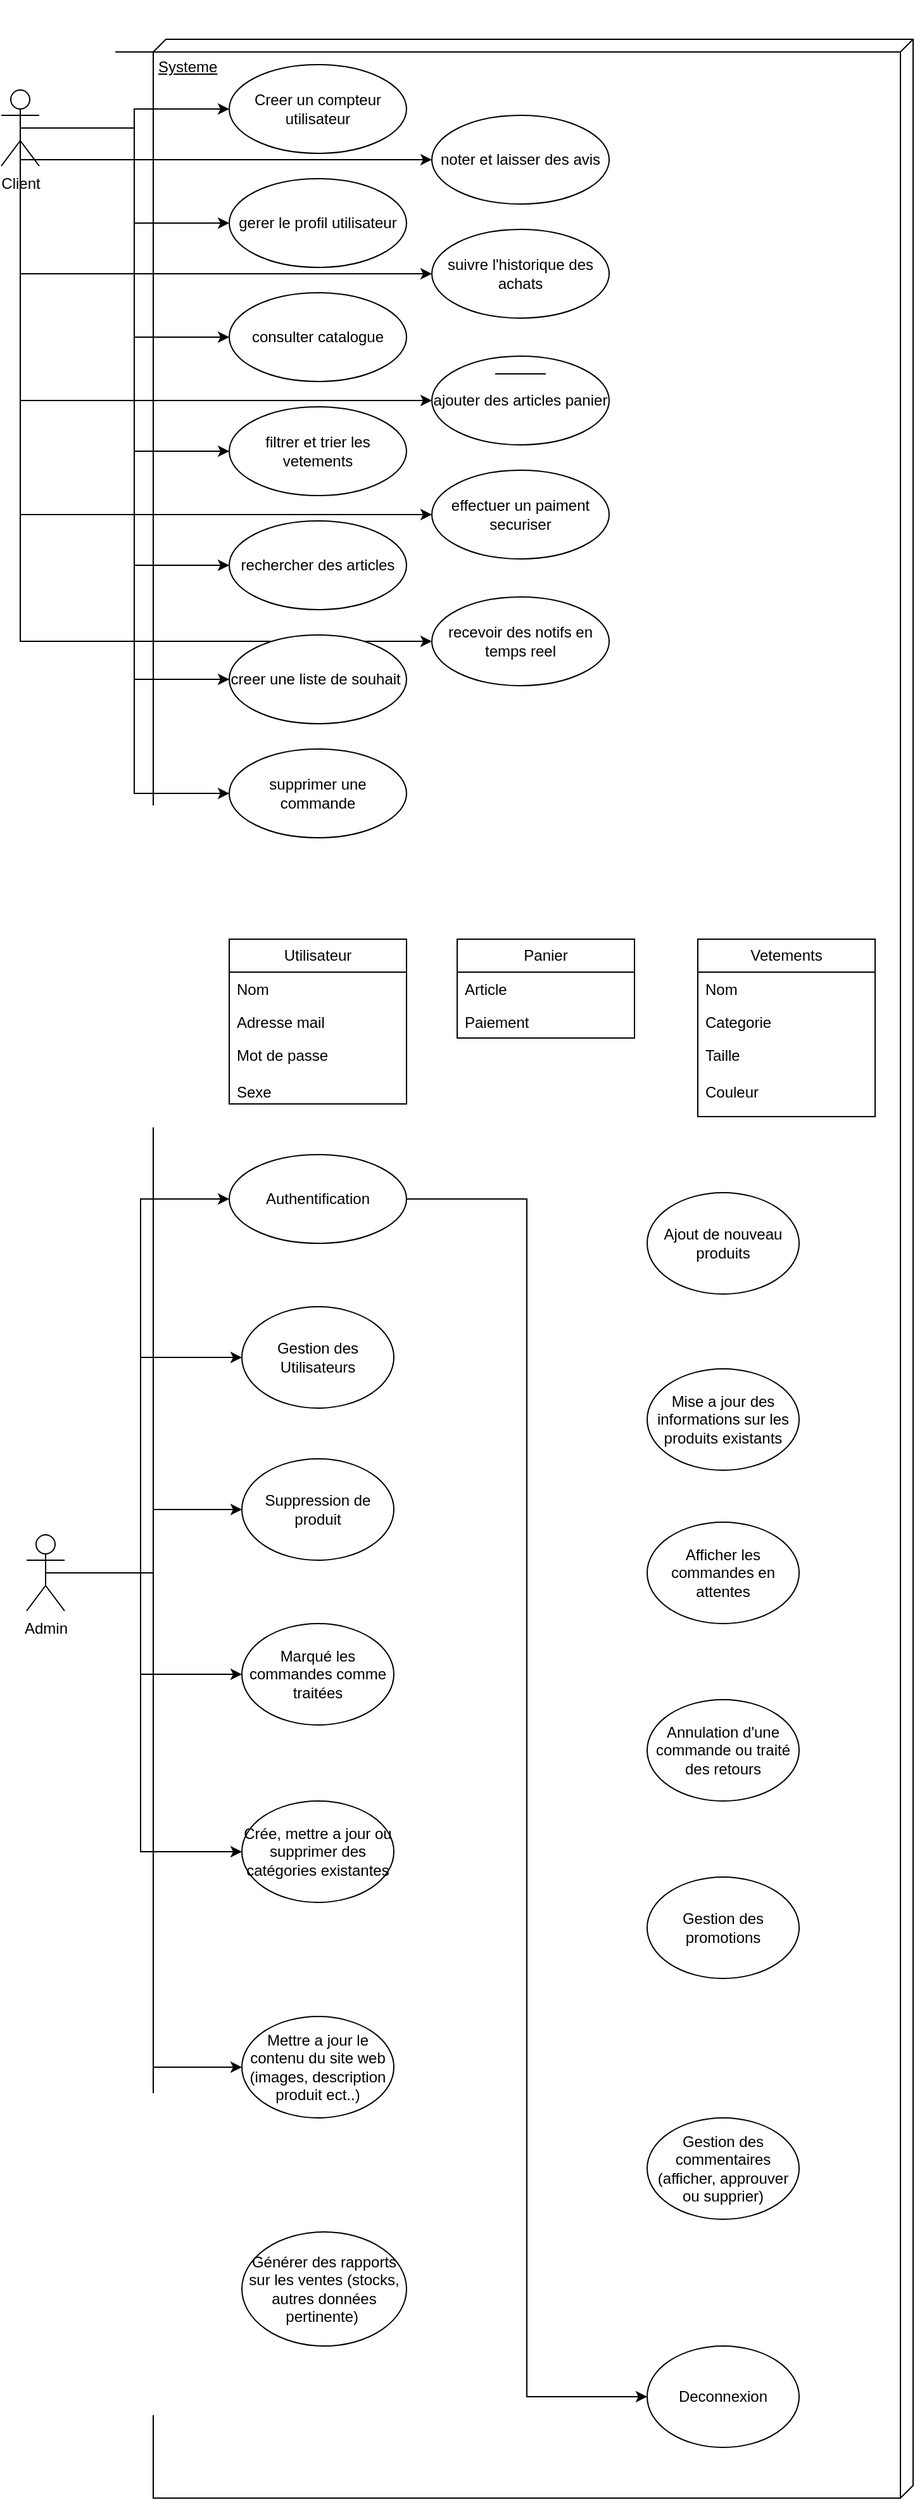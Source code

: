 <mxfile version="22.0.4" type="device">
  <diagram name="Page-1" id="6X6vLOPVa2SzGYuHZmyN">
    <mxGraphModel dx="794" dy="432" grid="1" gridSize="10" guides="1" tooltips="1" connect="1" arrows="1" fold="1" page="1" pageScale="1" pageWidth="827" pageHeight="1169" math="0" shadow="0">
      <root>
        <mxCell id="0" />
        <mxCell id="1" parent="0" />
        <mxCell id="ZUUnunzUDBEL_9jYccDT-11" value="Systeme" style="verticalAlign=top;align=left;spacingTop=8;spacingLeft=2;spacingRight=12;shape=cube;size=10;direction=south;fontStyle=4;html=1;whiteSpace=wrap;" parent="1" vertex="1">
          <mxGeometry x="160" y="40" width="600" height="1940" as="geometry" />
        </mxCell>
        <mxCell id="ZUUnunzUDBEL_9jYccDT-37" style="edgeStyle=orthogonalEdgeStyle;rounded=0;orthogonalLoop=1;jettySize=auto;html=1;exitX=0.5;exitY=0.5;exitDx=0;exitDy=0;exitPerimeter=0;entryX=0;entryY=0.5;entryDx=0;entryDy=0;" parent="1" source="ZUUnunzUDBEL_9jYccDT-13" target="ZUUnunzUDBEL_9jYccDT-16" edge="1">
          <mxGeometry relative="1" as="geometry" />
        </mxCell>
        <mxCell id="ZUUnunzUDBEL_9jYccDT-38" style="edgeStyle=orthogonalEdgeStyle;rounded=0;orthogonalLoop=1;jettySize=auto;html=1;exitX=0.5;exitY=0.5;exitDx=0;exitDy=0;exitPerimeter=0;entryX=0;entryY=0.5;entryDx=0;entryDy=0;" parent="1" source="ZUUnunzUDBEL_9jYccDT-13" target="ZUUnunzUDBEL_9jYccDT-15" edge="1">
          <mxGeometry relative="1" as="geometry" />
        </mxCell>
        <mxCell id="ZUUnunzUDBEL_9jYccDT-39" style="edgeStyle=orthogonalEdgeStyle;rounded=0;orthogonalLoop=1;jettySize=auto;html=1;exitX=0.5;exitY=0.5;exitDx=0;exitDy=0;exitPerimeter=0;entryX=0;entryY=0.5;entryDx=0;entryDy=0;" parent="1" source="ZUUnunzUDBEL_9jYccDT-13" target="ZUUnunzUDBEL_9jYccDT-17" edge="1">
          <mxGeometry relative="1" as="geometry" />
        </mxCell>
        <mxCell id="ZUUnunzUDBEL_9jYccDT-40" style="edgeStyle=orthogonalEdgeStyle;rounded=0;orthogonalLoop=1;jettySize=auto;html=1;exitX=0.5;exitY=0.5;exitDx=0;exitDy=0;exitPerimeter=0;entryX=0;entryY=0.5;entryDx=0;entryDy=0;" parent="1" source="ZUUnunzUDBEL_9jYccDT-13" target="ZUUnunzUDBEL_9jYccDT-18" edge="1">
          <mxGeometry relative="1" as="geometry" />
        </mxCell>
        <mxCell id="ZUUnunzUDBEL_9jYccDT-41" style="edgeStyle=orthogonalEdgeStyle;rounded=0;orthogonalLoop=1;jettySize=auto;html=1;exitX=0.5;exitY=0.5;exitDx=0;exitDy=0;exitPerimeter=0;entryX=0;entryY=0.5;entryDx=0;entryDy=0;" parent="1" source="ZUUnunzUDBEL_9jYccDT-13" target="ZUUnunzUDBEL_9jYccDT-19" edge="1">
          <mxGeometry relative="1" as="geometry" />
        </mxCell>
        <mxCell id="ZUUnunzUDBEL_9jYccDT-42" style="edgeStyle=orthogonalEdgeStyle;rounded=0;orthogonalLoop=1;jettySize=auto;html=1;exitX=0.5;exitY=0.5;exitDx=0;exitDy=0;exitPerimeter=0;entryX=0;entryY=0.5;entryDx=0;entryDy=0;" parent="1" source="ZUUnunzUDBEL_9jYccDT-13" target="ZUUnunzUDBEL_9jYccDT-25" edge="1">
          <mxGeometry relative="1" as="geometry" />
        </mxCell>
        <mxCell id="ZUUnunzUDBEL_9jYccDT-43" style="edgeStyle=orthogonalEdgeStyle;rounded=0;orthogonalLoop=1;jettySize=auto;html=1;exitX=0.5;exitY=0.5;exitDx=0;exitDy=0;exitPerimeter=0;entryX=0;entryY=0.5;entryDx=0;entryDy=0;" parent="1" source="ZUUnunzUDBEL_9jYccDT-13" target="ZUUnunzUDBEL_9jYccDT-27" edge="1">
          <mxGeometry relative="1" as="geometry" />
        </mxCell>
        <mxCell id="ZUUnunzUDBEL_9jYccDT-44" style="edgeStyle=orthogonalEdgeStyle;rounded=0;orthogonalLoop=1;jettySize=auto;html=1;exitX=0.5;exitY=0.5;exitDx=0;exitDy=0;exitPerimeter=0;entryX=0;entryY=0.5;entryDx=0;entryDy=0;" parent="1" source="ZUUnunzUDBEL_9jYccDT-13" target="ZUUnunzUDBEL_9jYccDT-21" edge="1">
          <mxGeometry relative="1" as="geometry">
            <Array as="points">
              <mxPoint x="55" y="135" />
            </Array>
          </mxGeometry>
        </mxCell>
        <mxCell id="ZUUnunzUDBEL_9jYccDT-46" style="edgeStyle=orthogonalEdgeStyle;rounded=0;orthogonalLoop=1;jettySize=auto;html=1;exitX=0.5;exitY=0.5;exitDx=0;exitDy=0;exitPerimeter=0;entryX=0;entryY=0.5;entryDx=0;entryDy=0;" parent="1" source="ZUUnunzUDBEL_9jYccDT-13" target="ZUUnunzUDBEL_9jYccDT-20" edge="1">
          <mxGeometry relative="1" as="geometry">
            <Array as="points">
              <mxPoint x="55" y="225" />
            </Array>
          </mxGeometry>
        </mxCell>
        <mxCell id="ZUUnunzUDBEL_9jYccDT-47" style="edgeStyle=orthogonalEdgeStyle;rounded=0;orthogonalLoop=1;jettySize=auto;html=1;exitX=0.5;exitY=0.5;exitDx=0;exitDy=0;exitPerimeter=0;entryX=0;entryY=0.5;entryDx=0;entryDy=0;" parent="1" source="ZUUnunzUDBEL_9jYccDT-13" target="ZUUnunzUDBEL_9jYccDT-23" edge="1">
          <mxGeometry relative="1" as="geometry">
            <Array as="points">
              <mxPoint x="55" y="325" />
            </Array>
          </mxGeometry>
        </mxCell>
        <mxCell id="ZUUnunzUDBEL_9jYccDT-48" style="edgeStyle=orthogonalEdgeStyle;rounded=0;orthogonalLoop=1;jettySize=auto;html=1;exitX=0.5;exitY=0.5;exitDx=0;exitDy=0;exitPerimeter=0;entryX=0;entryY=0.5;entryDx=0;entryDy=0;" parent="1" source="ZUUnunzUDBEL_9jYccDT-13" target="ZUUnunzUDBEL_9jYccDT-24" edge="1">
          <mxGeometry relative="1" as="geometry">
            <Array as="points">
              <mxPoint x="55" y="415" />
            </Array>
          </mxGeometry>
        </mxCell>
        <mxCell id="ZUUnunzUDBEL_9jYccDT-51" style="edgeStyle=orthogonalEdgeStyle;rounded=0;orthogonalLoop=1;jettySize=auto;html=1;exitX=0.5;exitY=0.5;exitDx=0;exitDy=0;exitPerimeter=0;entryX=0;entryY=0.5;entryDx=0;entryDy=0;" parent="1" source="ZUUnunzUDBEL_9jYccDT-13" target="ZUUnunzUDBEL_9jYccDT-26" edge="1">
          <mxGeometry relative="1" as="geometry">
            <Array as="points">
              <mxPoint x="55" y="515" />
            </Array>
          </mxGeometry>
        </mxCell>
        <mxCell id="ZUUnunzUDBEL_9jYccDT-13" value="Client" style="shape=umlActor;verticalLabelPosition=bottom;verticalAlign=top;html=1;" parent="1" vertex="1">
          <mxGeometry x="40" y="80" width="30" height="60" as="geometry" />
        </mxCell>
        <mxCell id="LImkp27KRnDCAgaCyZoW-22" style="edgeStyle=orthogonalEdgeStyle;rounded=0;orthogonalLoop=1;jettySize=auto;html=1;exitX=0.5;exitY=0.5;exitDx=0;exitDy=0;exitPerimeter=0;entryX=0;entryY=0.5;entryDx=0;entryDy=0;" parent="1" source="ZUUnunzUDBEL_9jYccDT-14" target="LImkp27KRnDCAgaCyZoW-6" edge="1">
          <mxGeometry relative="1" as="geometry">
            <Array as="points">
              <mxPoint x="150" y="1250" />
              <mxPoint x="150" y="955" />
            </Array>
          </mxGeometry>
        </mxCell>
        <mxCell id="LImkp27KRnDCAgaCyZoW-23" style="edgeStyle=orthogonalEdgeStyle;rounded=0;orthogonalLoop=1;jettySize=auto;html=1;exitX=0.5;exitY=0.5;exitDx=0;exitDy=0;exitPerimeter=0;entryX=0;entryY=0.5;entryDx=0;entryDy=0;" parent="1" source="ZUUnunzUDBEL_9jYccDT-14" target="LImkp27KRnDCAgaCyZoW-7" edge="1">
          <mxGeometry relative="1" as="geometry">
            <Array as="points">
              <mxPoint x="150" y="1250" />
              <mxPoint x="150" y="1080" />
            </Array>
          </mxGeometry>
        </mxCell>
        <mxCell id="LImkp27KRnDCAgaCyZoW-24" style="edgeStyle=orthogonalEdgeStyle;rounded=0;orthogonalLoop=1;jettySize=auto;html=1;exitX=0.5;exitY=0.5;exitDx=0;exitDy=0;exitPerimeter=0;entryX=0;entryY=0.5;entryDx=0;entryDy=0;" parent="1" source="ZUUnunzUDBEL_9jYccDT-14" target="LImkp27KRnDCAgaCyZoW-10" edge="1">
          <mxGeometry relative="1" as="geometry" />
        </mxCell>
        <mxCell id="LImkp27KRnDCAgaCyZoW-25" style="edgeStyle=orthogonalEdgeStyle;rounded=0;orthogonalLoop=1;jettySize=auto;html=1;exitX=0.5;exitY=0.5;exitDx=0;exitDy=0;exitPerimeter=0;entryX=0;entryY=0.5;entryDx=0;entryDy=0;" parent="1" source="ZUUnunzUDBEL_9jYccDT-14" target="LImkp27KRnDCAgaCyZoW-12" edge="1">
          <mxGeometry relative="1" as="geometry">
            <Array as="points">
              <mxPoint x="150" y="1250" />
              <mxPoint x="150" y="1330" />
            </Array>
          </mxGeometry>
        </mxCell>
        <mxCell id="LImkp27KRnDCAgaCyZoW-26" style="edgeStyle=orthogonalEdgeStyle;rounded=0;orthogonalLoop=1;jettySize=auto;html=1;exitX=0.5;exitY=0.5;exitDx=0;exitDy=0;exitPerimeter=0;entryX=0;entryY=0.5;entryDx=0;entryDy=0;" parent="1" source="ZUUnunzUDBEL_9jYccDT-14" target="LImkp27KRnDCAgaCyZoW-14" edge="1">
          <mxGeometry relative="1" as="geometry">
            <Array as="points">
              <mxPoint x="150" y="1250" />
              <mxPoint x="150" y="1470" />
            </Array>
          </mxGeometry>
        </mxCell>
        <mxCell id="LImkp27KRnDCAgaCyZoW-27" style="edgeStyle=orthogonalEdgeStyle;rounded=0;orthogonalLoop=1;jettySize=auto;html=1;exitX=0.5;exitY=0.5;exitDx=0;exitDy=0;exitPerimeter=0;entryX=0;entryY=0.5;entryDx=0;entryDy=0;" parent="1" source="ZUUnunzUDBEL_9jYccDT-14" target="LImkp27KRnDCAgaCyZoW-17" edge="1">
          <mxGeometry relative="1" as="geometry" />
        </mxCell>
        <mxCell id="ZUUnunzUDBEL_9jYccDT-14" value="Admin" style="shape=umlActor;verticalLabelPosition=bottom;verticalAlign=top;html=1;" parent="1" vertex="1">
          <mxGeometry x="60" y="1220" width="30" height="60" as="geometry" />
        </mxCell>
        <mxCell id="ZUUnunzUDBEL_9jYccDT-15" value="gerer le profil utilisateur" style="ellipse;whiteSpace=wrap;html=1;" parent="1" vertex="1">
          <mxGeometry x="220" y="150" width="140" height="70" as="geometry" />
        </mxCell>
        <mxCell id="ZUUnunzUDBEL_9jYccDT-16" value="Creer un compteur utilisateur" style="ellipse;whiteSpace=wrap;html=1;" parent="1" vertex="1">
          <mxGeometry x="220" y="60" width="140" height="70" as="geometry" />
        </mxCell>
        <mxCell id="ZUUnunzUDBEL_9jYccDT-17" value="consulter catalogue" style="ellipse;whiteSpace=wrap;html=1;" parent="1" vertex="1">
          <mxGeometry x="220" y="240" width="140" height="70" as="geometry" />
        </mxCell>
        <mxCell id="ZUUnunzUDBEL_9jYccDT-18" value="filtrer et trier les vetements" style="ellipse;whiteSpace=wrap;html=1;" parent="1" vertex="1">
          <mxGeometry x="220" y="330" width="140" height="70" as="geometry" />
        </mxCell>
        <mxCell id="ZUUnunzUDBEL_9jYccDT-19" value="rechercher des articles" style="ellipse;whiteSpace=wrap;html=1;" parent="1" vertex="1">
          <mxGeometry x="220" y="420" width="140" height="70" as="geometry" />
        </mxCell>
        <mxCell id="ZUUnunzUDBEL_9jYccDT-20" value="suivre l&#39;historique des achats" style="ellipse;whiteSpace=wrap;html=1;" parent="1" vertex="1">
          <mxGeometry x="380" y="190" width="140" height="70" as="geometry" />
        </mxCell>
        <mxCell id="ZUUnunzUDBEL_9jYccDT-21" value="noter et laisser des avis" style="ellipse;whiteSpace=wrap;html=1;" parent="1" vertex="1">
          <mxGeometry x="380" y="100" width="140" height="70" as="geometry" />
        </mxCell>
        <mxCell id="ZUUnunzUDBEL_9jYccDT-23" value="ajouter des articles panier" style="ellipse;whiteSpace=wrap;html=1;" parent="1" vertex="1">
          <mxGeometry x="380" y="290" width="140" height="70" as="geometry" />
        </mxCell>
        <mxCell id="ZUUnunzUDBEL_9jYccDT-24" value="effectuer un paiment securiser" style="ellipse;whiteSpace=wrap;html=1;" parent="1" vertex="1">
          <mxGeometry x="380" y="380" width="140" height="70" as="geometry" />
        </mxCell>
        <mxCell id="ZUUnunzUDBEL_9jYccDT-25" value="creer une liste de souhait&amp;nbsp;" style="ellipse;whiteSpace=wrap;html=1;" parent="1" vertex="1">
          <mxGeometry x="220" y="510" width="140" height="70" as="geometry" />
        </mxCell>
        <mxCell id="ZUUnunzUDBEL_9jYccDT-26" value="recevoir des notifs en temps reel" style="ellipse;whiteSpace=wrap;html=1;" parent="1" vertex="1">
          <mxGeometry x="380" y="480" width="140" height="70" as="geometry" />
        </mxCell>
        <mxCell id="ZUUnunzUDBEL_9jYccDT-27" value="supprimer une commande" style="ellipse;whiteSpace=wrap;html=1;" parent="1" vertex="1">
          <mxGeometry x="220" y="600" width="140" height="70" as="geometry" />
        </mxCell>
        <mxCell id="ZUUnunzUDBEL_9jYccDT-33" value="" style="line;strokeWidth=1;fillColor=none;align=left;verticalAlign=middle;spacingTop=-1;spacingLeft=3;spacingRight=3;rotatable=0;labelPosition=right;points=[];portConstraint=eastwest;strokeColor=inherit;" parent="1" vertex="1">
          <mxGeometry x="430" y="300" width="40" height="8" as="geometry" />
        </mxCell>
        <mxCell id="ZUUnunzUDBEL_9jYccDT-34" value="" style="line;strokeWidth=1;fillColor=none;align=left;verticalAlign=middle;spacingTop=-1;spacingLeft=3;spacingRight=3;rotatable=0;labelPosition=right;points=[];portConstraint=eastwest;strokeColor=inherit;" parent="1" vertex="1">
          <mxGeometry x="130" y="10" width="40" height="80" as="geometry" />
        </mxCell>
        <mxCell id="ZUUnunzUDBEL_9jYccDT-54" value="Utilisateur" style="swimlane;fontStyle=0;childLayout=stackLayout;horizontal=1;startSize=26;fillColor=none;horizontalStack=0;resizeParent=1;resizeParentMax=0;resizeLast=0;collapsible=1;marginBottom=0;whiteSpace=wrap;html=1;" parent="1" vertex="1">
          <mxGeometry x="220" y="750" width="140" height="130" as="geometry" />
        </mxCell>
        <mxCell id="ZUUnunzUDBEL_9jYccDT-55" value="Nom" style="text;strokeColor=none;fillColor=none;align=left;verticalAlign=top;spacingLeft=4;spacingRight=4;overflow=hidden;rotatable=0;points=[[0,0.5],[1,0.5]];portConstraint=eastwest;whiteSpace=wrap;html=1;" parent="ZUUnunzUDBEL_9jYccDT-54" vertex="1">
          <mxGeometry y="26" width="140" height="26" as="geometry" />
        </mxCell>
        <mxCell id="ZUUnunzUDBEL_9jYccDT-56" value="Adresse mail" style="text;strokeColor=none;fillColor=none;align=left;verticalAlign=top;spacingLeft=4;spacingRight=4;overflow=hidden;rotatable=0;points=[[0,0.5],[1,0.5]];portConstraint=eastwest;whiteSpace=wrap;html=1;" parent="ZUUnunzUDBEL_9jYccDT-54" vertex="1">
          <mxGeometry y="52" width="140" height="26" as="geometry" />
        </mxCell>
        <mxCell id="ZUUnunzUDBEL_9jYccDT-57" value="Mot de passe&lt;br&gt;&lt;br&gt;Sexe" style="text;strokeColor=none;fillColor=none;align=left;verticalAlign=top;spacingLeft=4;spacingRight=4;overflow=hidden;rotatable=0;points=[[0,0.5],[1,0.5]];portConstraint=eastwest;whiteSpace=wrap;html=1;" parent="ZUUnunzUDBEL_9jYccDT-54" vertex="1">
          <mxGeometry y="78" width="140" height="52" as="geometry" />
        </mxCell>
        <mxCell id="ZUUnunzUDBEL_9jYccDT-59" value="Vetements" style="swimlane;fontStyle=0;childLayout=stackLayout;horizontal=1;startSize=26;fillColor=none;horizontalStack=0;resizeParent=1;resizeParentMax=0;resizeLast=0;collapsible=1;marginBottom=0;whiteSpace=wrap;html=1;" parent="1" vertex="1">
          <mxGeometry x="590" y="750" width="140" height="140" as="geometry" />
        </mxCell>
        <mxCell id="ZUUnunzUDBEL_9jYccDT-60" value="Nom" style="text;strokeColor=none;fillColor=none;align=left;verticalAlign=top;spacingLeft=4;spacingRight=4;overflow=hidden;rotatable=0;points=[[0,0.5],[1,0.5]];portConstraint=eastwest;whiteSpace=wrap;html=1;" parent="ZUUnunzUDBEL_9jYccDT-59" vertex="1">
          <mxGeometry y="26" width="140" height="26" as="geometry" />
        </mxCell>
        <mxCell id="ZUUnunzUDBEL_9jYccDT-61" value="Categorie" style="text;strokeColor=none;fillColor=none;align=left;verticalAlign=top;spacingLeft=4;spacingRight=4;overflow=hidden;rotatable=0;points=[[0,0.5],[1,0.5]];portConstraint=eastwest;whiteSpace=wrap;html=1;" parent="ZUUnunzUDBEL_9jYccDT-59" vertex="1">
          <mxGeometry y="52" width="140" height="26" as="geometry" />
        </mxCell>
        <mxCell id="ZUUnunzUDBEL_9jYccDT-62" value="Taille&lt;br&gt;&lt;br&gt;Couleur" style="text;strokeColor=none;fillColor=none;align=left;verticalAlign=top;spacingLeft=4;spacingRight=4;overflow=hidden;rotatable=0;points=[[0,0.5],[1,0.5]];portConstraint=eastwest;whiteSpace=wrap;html=1;" parent="ZUUnunzUDBEL_9jYccDT-59" vertex="1">
          <mxGeometry y="78" width="140" height="62" as="geometry" />
        </mxCell>
        <mxCell id="ZUUnunzUDBEL_9jYccDT-63" value="Panier" style="swimlane;fontStyle=0;childLayout=stackLayout;horizontal=1;startSize=26;fillColor=none;horizontalStack=0;resizeParent=1;resizeParentMax=0;resizeLast=0;collapsible=1;marginBottom=0;whiteSpace=wrap;html=1;" parent="1" vertex="1">
          <mxGeometry x="400" y="750" width="140" height="78" as="geometry" />
        </mxCell>
        <mxCell id="ZUUnunzUDBEL_9jYccDT-64" value="Article" style="text;strokeColor=none;fillColor=none;align=left;verticalAlign=top;spacingLeft=4;spacingRight=4;overflow=hidden;rotatable=0;points=[[0,0.5],[1,0.5]];portConstraint=eastwest;whiteSpace=wrap;html=1;" parent="ZUUnunzUDBEL_9jYccDT-63" vertex="1">
          <mxGeometry y="26" width="140" height="26" as="geometry" />
        </mxCell>
        <mxCell id="ZUUnunzUDBEL_9jYccDT-65" value="Paiement" style="text;strokeColor=none;fillColor=none;align=left;verticalAlign=top;spacingLeft=4;spacingRight=4;overflow=hidden;rotatable=0;points=[[0,0.5],[1,0.5]];portConstraint=eastwest;whiteSpace=wrap;html=1;" parent="ZUUnunzUDBEL_9jYccDT-63" vertex="1">
          <mxGeometry y="52" width="140" height="26" as="geometry" />
        </mxCell>
        <mxCell id="LImkp27KRnDCAgaCyZoW-28" style="edgeStyle=orthogonalEdgeStyle;rounded=0;orthogonalLoop=1;jettySize=auto;html=1;exitX=1;exitY=0.5;exitDx=0;exitDy=0;entryX=0;entryY=0.5;entryDx=0;entryDy=0;" parent="1" source="LImkp27KRnDCAgaCyZoW-6" target="LImkp27KRnDCAgaCyZoW-20" edge="1">
          <mxGeometry relative="1" as="geometry" />
        </mxCell>
        <mxCell id="LImkp27KRnDCAgaCyZoW-6" value="Authentification" style="ellipse;whiteSpace=wrap;html=1;" parent="1" vertex="1">
          <mxGeometry x="220" y="920" width="140" height="70" as="geometry" />
        </mxCell>
        <mxCell id="LImkp27KRnDCAgaCyZoW-7" value="Gestion des Utilisateurs" style="ellipse;whiteSpace=wrap;html=1;" parent="1" vertex="1">
          <mxGeometry x="230" y="1040" width="120" height="80" as="geometry" />
        </mxCell>
        <mxCell id="LImkp27KRnDCAgaCyZoW-8" value="Ajout de nouveau produits" style="ellipse;whiteSpace=wrap;html=1;" parent="1" vertex="1">
          <mxGeometry x="550" y="950" width="120" height="80" as="geometry" />
        </mxCell>
        <mxCell id="LImkp27KRnDCAgaCyZoW-9" value="Mise a jour des informations sur les produits existants" style="ellipse;whiteSpace=wrap;html=1;" parent="1" vertex="1">
          <mxGeometry x="550" y="1089" width="120" height="80" as="geometry" />
        </mxCell>
        <mxCell id="LImkp27KRnDCAgaCyZoW-10" value="Suppression de produit" style="ellipse;whiteSpace=wrap;html=1;" parent="1" vertex="1">
          <mxGeometry x="230" y="1160" width="120" height="80" as="geometry" />
        </mxCell>
        <mxCell id="LImkp27KRnDCAgaCyZoW-11" value="Afficher les commandes en attentes" style="ellipse;whiteSpace=wrap;html=1;" parent="1" vertex="1">
          <mxGeometry x="550" y="1210" width="120" height="80" as="geometry" />
        </mxCell>
        <mxCell id="LImkp27KRnDCAgaCyZoW-12" value="Marqué les commandes comme traitées" style="ellipse;whiteSpace=wrap;html=1;" parent="1" vertex="1">
          <mxGeometry x="230" y="1290" width="120" height="80" as="geometry" />
        </mxCell>
        <mxCell id="LImkp27KRnDCAgaCyZoW-13" value="Annulation d&#39;une commande ou traité des retours" style="ellipse;whiteSpace=wrap;html=1;" parent="1" vertex="1">
          <mxGeometry x="550" y="1350" width="120" height="80" as="geometry" />
        </mxCell>
        <mxCell id="LImkp27KRnDCAgaCyZoW-14" value="Crée, mettre a jour ou supprimer des catégories existantes" style="ellipse;whiteSpace=wrap;html=1;" parent="1" vertex="1">
          <mxGeometry x="230" y="1430" width="120" height="80" as="geometry" />
        </mxCell>
        <mxCell id="LImkp27KRnDCAgaCyZoW-16" value="Gestion des promotions" style="ellipse;whiteSpace=wrap;html=1;" parent="1" vertex="1">
          <mxGeometry x="550" y="1490" width="120" height="80" as="geometry" />
        </mxCell>
        <mxCell id="LImkp27KRnDCAgaCyZoW-17" value="Mettre a jour le contenu du site web (images, description produit ect..)" style="ellipse;whiteSpace=wrap;html=1;" parent="1" vertex="1">
          <mxGeometry x="230" y="1600" width="120" height="80" as="geometry" />
        </mxCell>
        <mxCell id="LImkp27KRnDCAgaCyZoW-18" value="Gestion des commentaires&lt;br&gt;(afficher, approuver ou supprier)" style="ellipse;whiteSpace=wrap;html=1;" parent="1" vertex="1">
          <mxGeometry x="550" y="1680" width="120" height="80" as="geometry" />
        </mxCell>
        <mxCell id="LImkp27KRnDCAgaCyZoW-19" value="Générer des rapports sur les ventes (stocks, autres données pertinente)&amp;nbsp;" style="ellipse;whiteSpace=wrap;html=1;" parent="1" vertex="1">
          <mxGeometry x="230" y="1770" width="130" height="90" as="geometry" />
        </mxCell>
        <mxCell id="LImkp27KRnDCAgaCyZoW-20" value="Deconnexion" style="ellipse;whiteSpace=wrap;html=1;" parent="1" vertex="1">
          <mxGeometry x="550" y="1860" width="120" height="80" as="geometry" />
        </mxCell>
      </root>
    </mxGraphModel>
  </diagram>
</mxfile>
